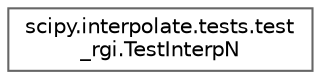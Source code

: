 digraph "Graphical Class Hierarchy"
{
 // LATEX_PDF_SIZE
  bgcolor="transparent";
  edge [fontname=Helvetica,fontsize=10,labelfontname=Helvetica,labelfontsize=10];
  node [fontname=Helvetica,fontsize=10,shape=box,height=0.2,width=0.4];
  rankdir="LR";
  Node0 [id="Node000000",label="scipy.interpolate.tests.test\l_rgi.TestInterpN",height=0.2,width=0.4,color="grey40", fillcolor="white", style="filled",URL="$de/de6/classscipy_1_1interpolate_1_1tests_1_1test__rgi_1_1TestInterpN.html",tooltip=" "];
}
